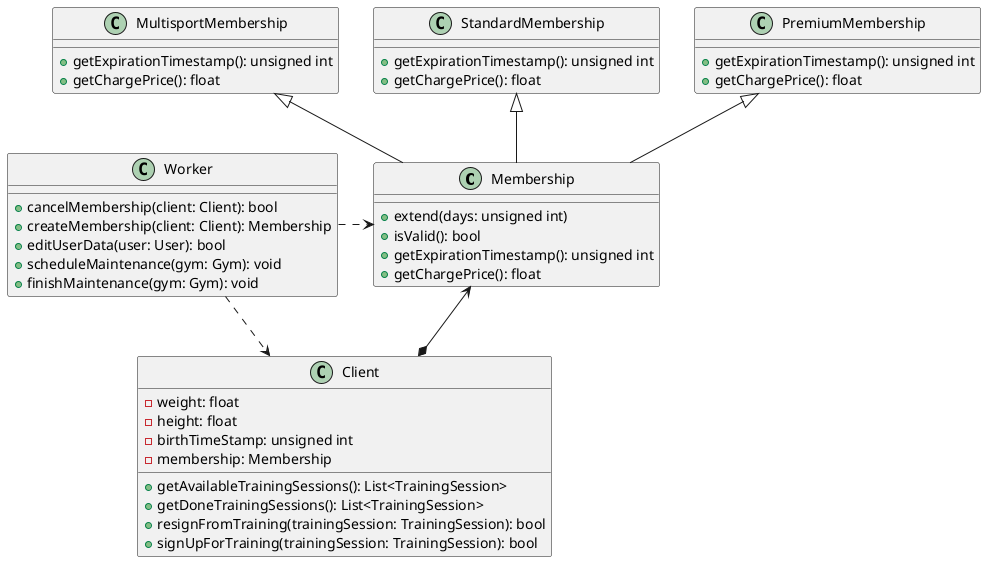 @startuml
class Membership {
    + extend(days: unsigned int)
    + isValid(): bool
    + getExpirationTimestamp(): unsigned int
    + getChargePrice(): float
}

class MultisportMembership {
    + getExpirationTimestamp(): unsigned int
    + getChargePrice(): float
}

MultisportMembership <|-- Membership

class StandardMembership {
    + getExpirationTimestamp(): unsigned int
    + getChargePrice(): float
}

StandardMembership <|-- Membership

class PremiumMembership {
    + getExpirationTimestamp(): unsigned int
    + getChargePrice(): float
}

PremiumMembership <|-- Membership

class Client {
    - weight: float
    - height: float
    - birthTimeStamp: unsigned int
    - membership: Membership
    + getAvailableTrainingSessions(): List<TrainingSession>
    + getDoneTrainingSessions(): List<TrainingSession>
    + resignFromTraining(trainingSession: TrainingSession): bool
    + signUpForTraining(trainingSession: TrainingSession): bool
}

class Worker {
    + cancelMembership(client: Client): bool
    + createMembership(client: Client): Membership
    + editUserData(user: User): bool
    + scheduleMaintenance(gym: Gym): void
    + finishMaintenance(gym: Gym): void
}

Worker -.> Client
Worker .> Membership

Membership <--* Client

@enduml
